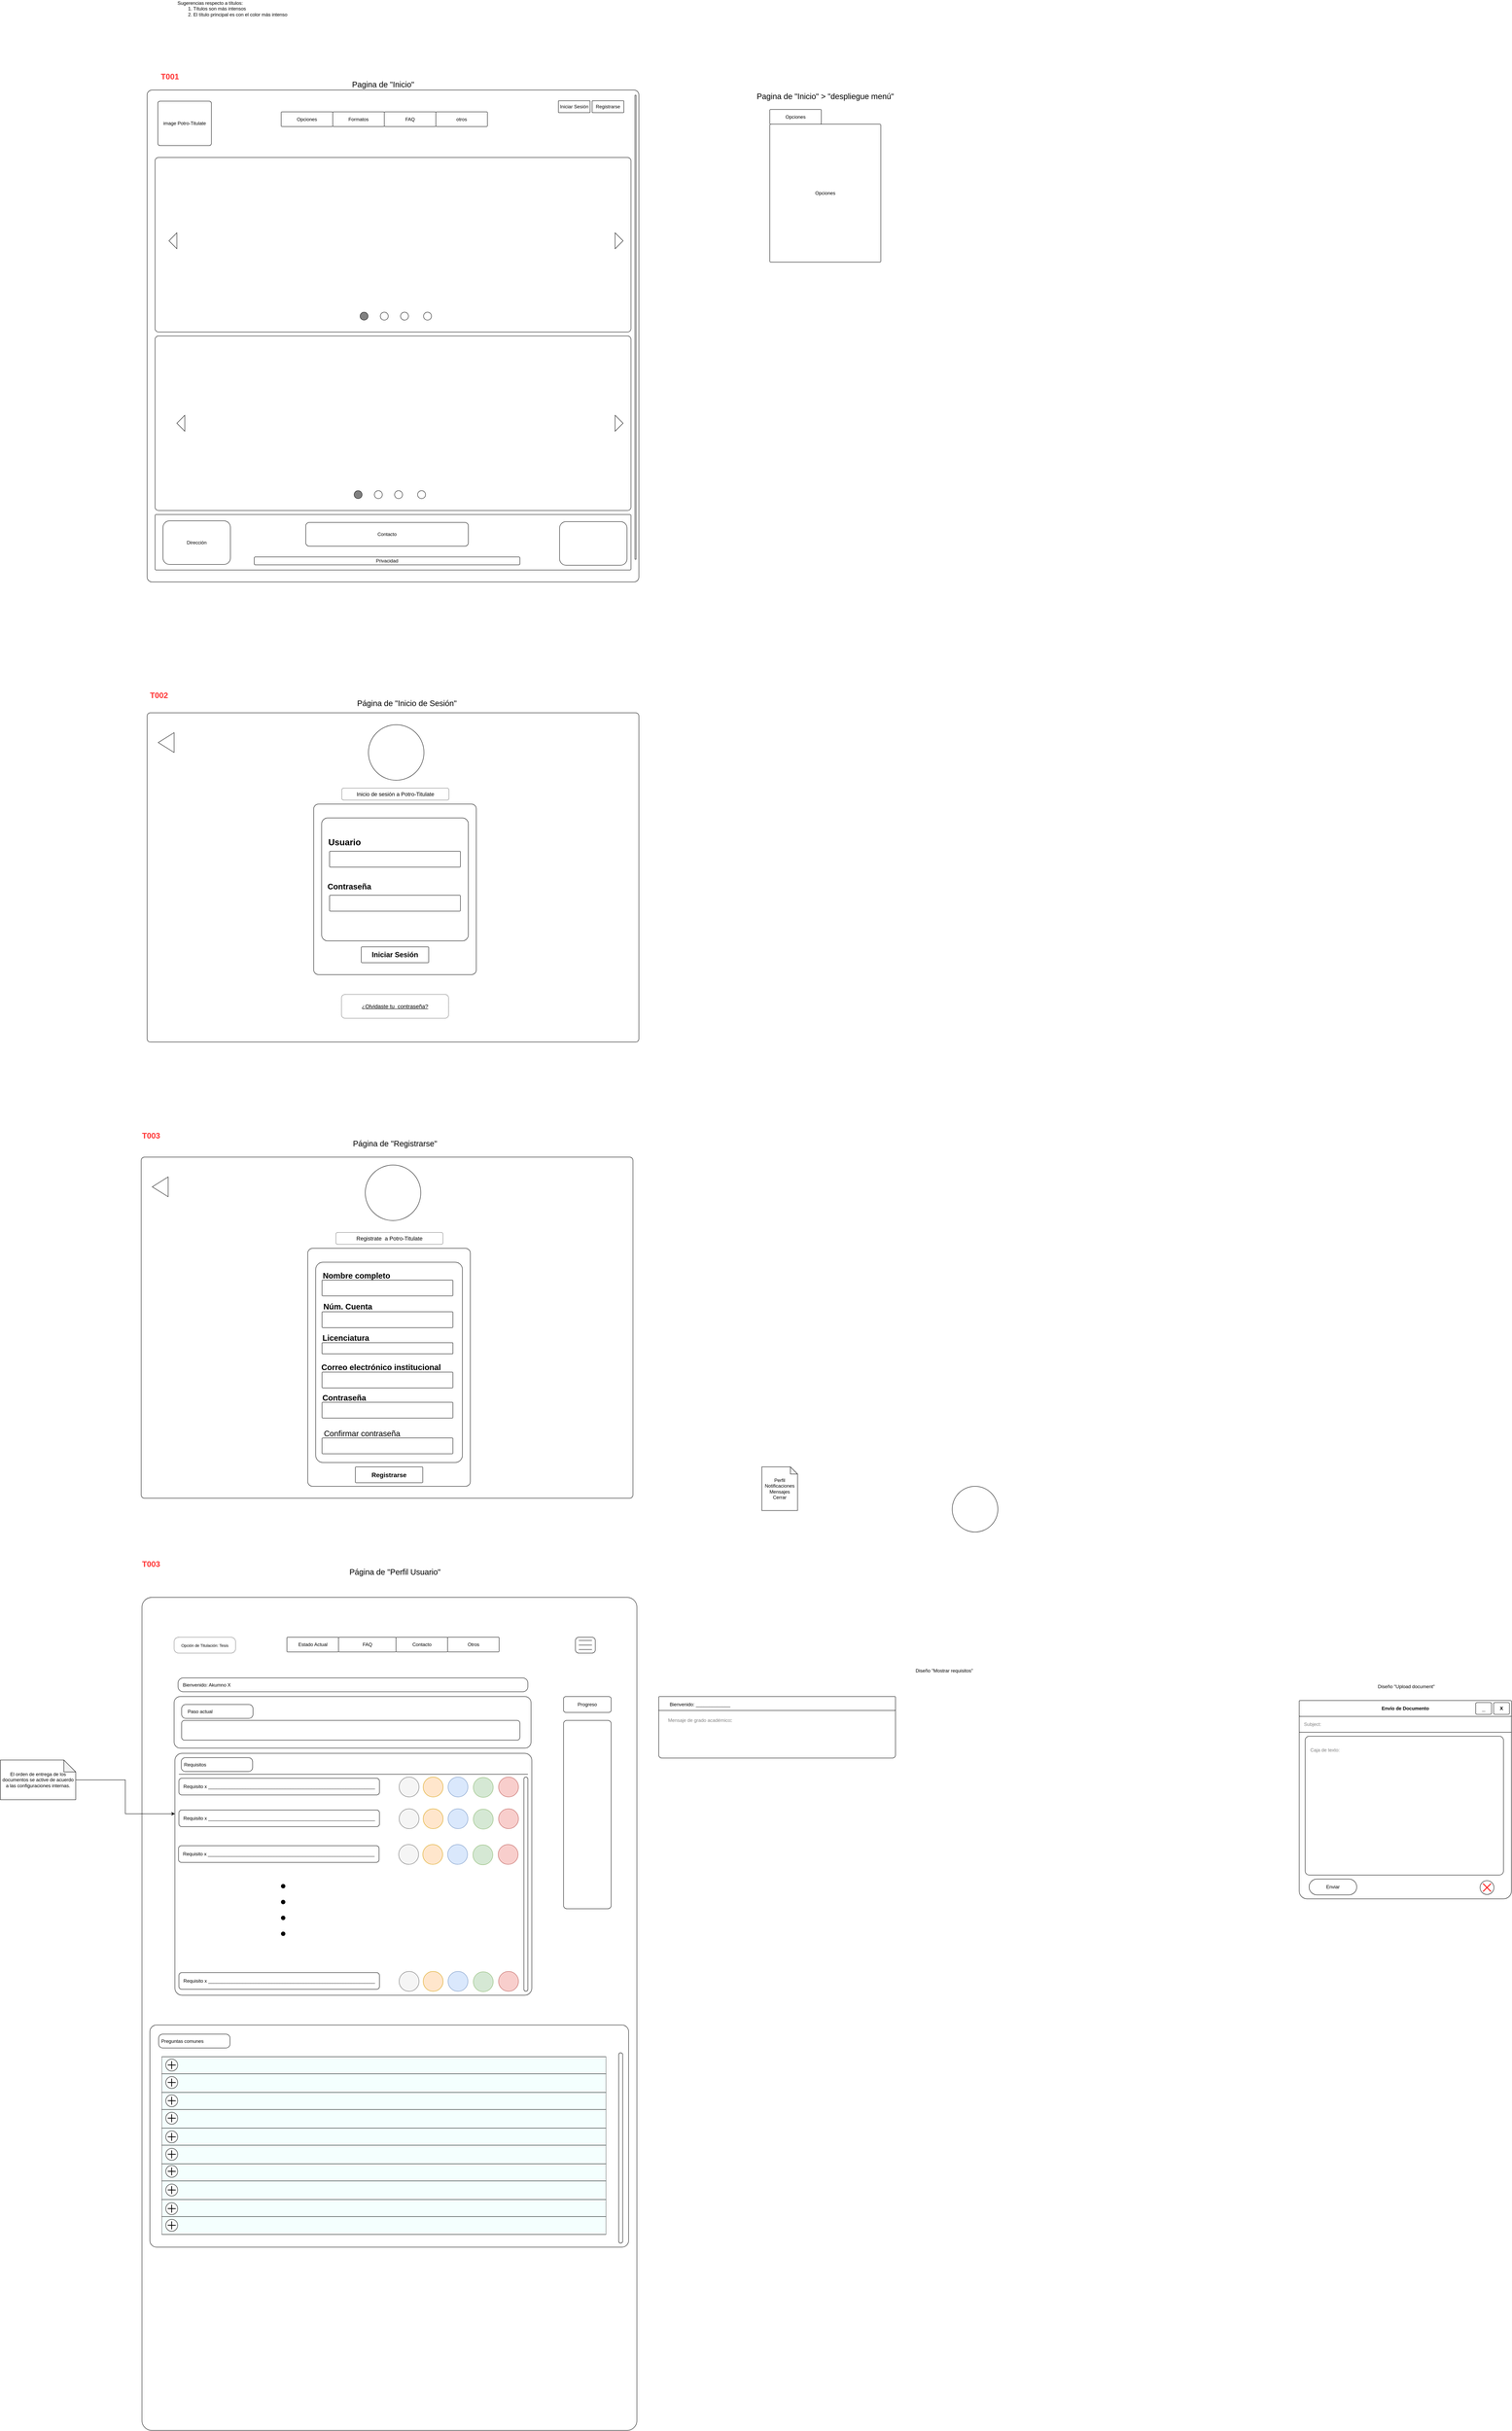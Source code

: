 <mxfile version="24.9.3">
  <diagram name="Página-1" id="R-SKQRLzCb2xS6ncJQb2">
    <mxGraphModel dx="2654" dy="2115" grid="1" gridSize="10" guides="1" tooltips="1" connect="1" arrows="1" fold="1" page="1" pageScale="1" pageWidth="850" pageHeight="1100" math="0" shadow="0">
      <root>
        <mxCell id="0" />
        <mxCell id="1" parent="0" />
        <mxCell id="He911wZqvg5NJAg6M06w-1" value="" style="rounded=1;whiteSpace=wrap;html=1;arcSize=1;" parent="1" vertex="1">
          <mxGeometry x="50" y="30" width="1240" height="1240" as="geometry" />
        </mxCell>
        <mxCell id="He911wZqvg5NJAg6M06w-2" value="image Potro-Titulate" style="rounded=1;whiteSpace=wrap;html=1;arcSize=5;" parent="1" vertex="1">
          <mxGeometry x="77" y="58" width="135" height="112" as="geometry" />
        </mxCell>
        <mxCell id="He911wZqvg5NJAg6M06w-4" value="Opciones" style="rounded=1;whiteSpace=wrap;html=1;arcSize=5;" parent="1" vertex="1">
          <mxGeometry x="388" y="85" width="130" height="37" as="geometry" />
        </mxCell>
        <mxCell id="He911wZqvg5NJAg6M06w-5" value="Formatos" style="rounded=1;whiteSpace=wrap;html=1;arcSize=5;" parent="1" vertex="1">
          <mxGeometry x="518" y="85" width="130" height="37" as="geometry" />
        </mxCell>
        <mxCell id="He911wZqvg5NJAg6M06w-6" value="FAQ" style="rounded=1;whiteSpace=wrap;html=1;arcSize=5;" parent="1" vertex="1">
          <mxGeometry x="648" y="85" width="130" height="37" as="geometry" />
        </mxCell>
        <mxCell id="He911wZqvg5NJAg6M06w-8" value="otros" style="rounded=1;whiteSpace=wrap;html=1;arcSize=5;" parent="1" vertex="1">
          <mxGeometry x="778" y="85" width="130" height="37" as="geometry" />
        </mxCell>
        <mxCell id="He911wZqvg5NJAg6M06w-11" style="edgeStyle=orthogonalEdgeStyle;rounded=0;orthogonalLoop=1;jettySize=auto;html=1;exitX=0.5;exitY=1;exitDx=0;exitDy=0;" parent="1" source="He911wZqvg5NJAg6M06w-8" target="He911wZqvg5NJAg6M06w-8" edge="1">
          <mxGeometry relative="1" as="geometry" />
        </mxCell>
        <mxCell id="He911wZqvg5NJAg6M06w-12" style="edgeStyle=orthogonalEdgeStyle;rounded=0;orthogonalLoop=1;jettySize=auto;html=1;exitX=0.5;exitY=1;exitDx=0;exitDy=0;" parent="1" source="He911wZqvg5NJAg6M06w-8" target="He911wZqvg5NJAg6M06w-8" edge="1">
          <mxGeometry relative="1" as="geometry" />
        </mxCell>
        <mxCell id="He911wZqvg5NJAg6M06w-13" value="Iniciar Sesión" style="rounded=1;whiteSpace=wrap;html=1;arcSize=5;" parent="1" vertex="1">
          <mxGeometry x="1087" y="57" width="80" height="30" as="geometry" />
        </mxCell>
        <mxCell id="He911wZqvg5NJAg6M06w-14" value="Registrarse" style="rounded=1;whiteSpace=wrap;html=1;arcSize=5;" parent="1" vertex="1">
          <mxGeometry x="1172" y="57" width="80" height="30" as="geometry" />
        </mxCell>
        <mxCell id="He911wZqvg5NJAg6M06w-21" value="" style="rounded=1;whiteSpace=wrap;html=1;arcSize=2;" parent="1" vertex="1">
          <mxGeometry x="70" y="200" width="1200" height="440" as="geometry" />
        </mxCell>
        <mxCell id="He911wZqvg5NJAg6M06w-22" value="" style="rounded=1;whiteSpace=wrap;html=1;" parent="1" vertex="1">
          <mxGeometry x="1280" y="43" width="3" height="1170" as="geometry" />
        </mxCell>
        <mxCell id="He911wZqvg5NJAg6M06w-23" value="" style="rounded=1;whiteSpace=wrap;html=1;arcSize=2;" parent="1" vertex="1">
          <mxGeometry x="70" y="650" width="1200" height="440" as="geometry" />
        </mxCell>
        <mxCell id="He911wZqvg5NJAg6M06w-24" value="" style="rounded=1;whiteSpace=wrap;html=1;arcSize=2;" parent="1" vertex="1">
          <mxGeometry x="70" y="1100" width="1200" height="140" as="geometry" />
        </mxCell>
        <mxCell id="He911wZqvg5NJAg6M06w-26" value="" style="triangle;whiteSpace=wrap;html=1;" parent="1" vertex="1">
          <mxGeometry x="1230" y="850" width="20" height="40" as="geometry" />
        </mxCell>
        <mxCell id="He911wZqvg5NJAg6M06w-32" value="" style="triangle;whiteSpace=wrap;html=1;" parent="1" vertex="1">
          <mxGeometry x="1230" y="390" width="20" height="40" as="geometry" />
        </mxCell>
        <mxCell id="He911wZqvg5NJAg6M06w-34" value="" style="triangle;whiteSpace=wrap;html=1;direction=west;" parent="1" vertex="1">
          <mxGeometry x="125" y="850" width="20" height="40" as="geometry" />
        </mxCell>
        <mxCell id="He911wZqvg5NJAg6M06w-35" value="" style="triangle;whiteSpace=wrap;html=1;direction=west;" parent="1" vertex="1">
          <mxGeometry x="105" y="390" width="20" height="40" as="geometry" />
        </mxCell>
        <mxCell id="He911wZqvg5NJAg6M06w-37" value="Dirección" style="rounded=1;whiteSpace=wrap;html=1;" parent="1" vertex="1">
          <mxGeometry x="90" y="1116" width="170" height="110" as="geometry" />
        </mxCell>
        <mxCell id="He911wZqvg5NJAg6M06w-38" value="Contacto" style="rounded=1;whiteSpace=wrap;html=1;" parent="1" vertex="1">
          <mxGeometry x="450" y="1120" width="410" height="60" as="geometry" />
        </mxCell>
        <mxCell id="He911wZqvg5NJAg6M06w-39" value="" style="rounded=1;whiteSpace=wrap;html=1;" parent="1" vertex="1">
          <mxGeometry x="1090" y="1118" width="170" height="110" as="geometry" />
        </mxCell>
        <mxCell id="He911wZqvg5NJAg6M06w-41" value="Privacidad" style="rounded=1;whiteSpace=wrap;html=1;" parent="1" vertex="1">
          <mxGeometry x="320" y="1207" width="670" height="20" as="geometry" />
        </mxCell>
        <mxCell id="He911wZqvg5NJAg6M06w-42" value="Pagina de &quot;Inicio&quot; &amp;gt; &quot;despliegue menú&quot;" style="text;html=1;align=center;verticalAlign=middle;whiteSpace=wrap;rounded=0;fontSize=20;" parent="1" vertex="1">
          <mxGeometry x="1570" y="30" width="380" height="30" as="geometry" />
        </mxCell>
        <mxCell id="He911wZqvg5NJAg6M06w-43" value="&lt;div align=&quot;left&quot;&gt;Sugerencias respecto a títulos:&lt;/div&gt;&lt;div align=&quot;left&quot;&gt;&lt;span style=&quot;white-space: pre;&quot;&gt;&#x9;&lt;/span&gt;1. Títulos son más intensos&lt;/div&gt;&lt;div align=&quot;left&quot;&gt;&lt;span style=&quot;white-space: pre;&quot;&gt;&#x9;&lt;/span&gt;2. El título principal es con el color más intenso&lt;br&gt;&lt;/div&gt;" style="text;html=1;align=center;verticalAlign=middle;whiteSpace=wrap;rounded=0;" parent="1" vertex="1">
          <mxGeometry x="70" y="-190" width="390" height="30" as="geometry" />
        </mxCell>
        <mxCell id="He911wZqvg5NJAg6M06w-44" value="T001" style="text;html=1;align=center;verticalAlign=middle;whiteSpace=wrap;rounded=0;fontStyle=1;fontColor=#FF3333;fontSize=20;" parent="1" vertex="1">
          <mxGeometry x="65" y="-20" width="85" height="30" as="geometry" />
        </mxCell>
        <mxCell id="He911wZqvg5NJAg6M06w-46" value="Página de &quot;Inicio de Sesión&quot;" style="text;html=1;align=center;verticalAlign=middle;whiteSpace=wrap;rounded=0;fontSize=20;" parent="1" vertex="1">
          <mxGeometry x="570" y="1560" width="270" height="30" as="geometry" />
        </mxCell>
        <mxCell id="He911wZqvg5NJAg6M06w-47" value="T002" style="text;html=1;align=center;verticalAlign=middle;whiteSpace=wrap;rounded=0;fontStyle=1;fontColor=#FF3333;fontSize=20;" parent="1" vertex="1">
          <mxGeometry x="50" y="1540" width="60" height="30" as="geometry" />
        </mxCell>
        <mxCell id="He911wZqvg5NJAg6M06w-48" value="" style="rounded=1;whiteSpace=wrap;html=1;arcSize=1;" parent="1" vertex="1">
          <mxGeometry x="50" y="1600" width="1240" height="830" as="geometry" />
        </mxCell>
        <mxCell id="He911wZqvg5NJAg6M06w-49" value="" style="ellipse;whiteSpace=wrap;html=1;aspect=fixed;" parent="1" vertex="1">
          <mxGeometry x="608" y="1630" width="140" height="140" as="geometry" />
        </mxCell>
        <mxCell id="He911wZqvg5NJAg6M06w-50" value="" style="rounded=1;whiteSpace=wrap;html=1;arcSize=3;" parent="1" vertex="1">
          <mxGeometry x="470" y="1830" width="410" height="430" as="geometry" />
        </mxCell>
        <mxCell id="He911wZqvg5NJAg6M06w-51" value="" style="rounded=1;whiteSpace=wrap;html=1;arcSize=5;" parent="1" vertex="1">
          <mxGeometry x="490" y="1865" width="370" height="310" as="geometry" />
        </mxCell>
        <mxCell id="He911wZqvg5NJAg6M06w-52" value="&lt;b&gt;&lt;font style=&quot;font-size: 18px;&quot;&gt;Iniciar Sesión&lt;/font&gt;&lt;/b&gt;" style="rounded=1;whiteSpace=wrap;html=1;arcSize=5;" parent="1" vertex="1">
          <mxGeometry x="590" y="2190" width="170" height="40" as="geometry" />
        </mxCell>
        <mxCell id="He911wZqvg5NJAg6M06w-53" value="&lt;font style=&quot;font-size: 22px;&quot;&gt;&lt;b&gt;Usuario&lt;/b&gt;&lt;/font&gt;" style="text;html=1;align=center;verticalAlign=middle;whiteSpace=wrap;rounded=0;fontSize=20;" parent="1" vertex="1">
          <mxGeometry x="518" y="1912" width="60" height="30" as="geometry" />
        </mxCell>
        <mxCell id="He911wZqvg5NJAg6M06w-56" value="" style="rounded=1;whiteSpace=wrap;html=1;arcSize=5;" parent="1" vertex="1">
          <mxGeometry x="510" y="1949" width="330" height="40" as="geometry" />
        </mxCell>
        <mxCell id="He911wZqvg5NJAg6M06w-58" value="" style="rounded=1;whiteSpace=wrap;html=1;arcSize=5;" parent="1" vertex="1">
          <mxGeometry x="510" y="2060" width="330" height="40" as="geometry" />
        </mxCell>
        <mxCell id="He911wZqvg5NJAg6M06w-59" value="&lt;b&gt;Contraseña&lt;/b&gt;" style="text;html=1;align=center;verticalAlign=middle;whiteSpace=wrap;rounded=0;fontSize=20;" parent="1" vertex="1">
          <mxGeometry x="530" y="2022" width="60" height="30" as="geometry" />
        </mxCell>
        <mxCell id="He911wZqvg5NJAg6M06w-61" value="&lt;font style=&quot;font-size: 14px;&quot;&gt;&lt;span&gt;Inicio de sesión a Potro-Titulate&lt;br&gt;&lt;/span&gt;&lt;/font&gt;" style="rounded=1;whiteSpace=wrap;html=1;dashed=1;dashPattern=1 1;fontStyle=0" parent="1" vertex="1">
          <mxGeometry x="541" y="1790" width="270" height="30" as="geometry" />
        </mxCell>
        <mxCell id="He911wZqvg5NJAg6M06w-62" value="" style="triangle;whiteSpace=wrap;html=1;direction=west;" parent="1" vertex="1">
          <mxGeometry x="78" y="1650" width="40" height="50" as="geometry" />
        </mxCell>
        <mxCell id="He911wZqvg5NJAg6M06w-65" value="Página de &quot;Registrarse&quot;" style="text;html=1;align=center;verticalAlign=middle;whiteSpace=wrap;rounded=0;fontSize=20;" parent="1" vertex="1">
          <mxGeometry x="550" y="2670" width="250" height="30" as="geometry" />
        </mxCell>
        <mxCell id="He911wZqvg5NJAg6M06w-66" value="T003" style="text;html=1;align=center;verticalAlign=middle;whiteSpace=wrap;rounded=0;fontStyle=1;fontColor=#FF3333;fontSize=20;" parent="1" vertex="1">
          <mxGeometry x="30" y="2650" width="60" height="30" as="geometry" />
        </mxCell>
        <mxCell id="He911wZqvg5NJAg6M06w-79" value="&lt;font style=&quot;font-size: 14px;&quot;&gt;&lt;u&gt;¿Olvidaste tu&amp;nbsp; contraseña?&lt;/u&gt;&lt;/font&gt;" style="rounded=1;whiteSpace=wrap;html=1;dashed=1;dashPattern=1 1;" parent="1" vertex="1">
          <mxGeometry x="540" y="2310" width="270" height="60" as="geometry" />
        </mxCell>
        <mxCell id="He911wZqvg5NJAg6M06w-80" value="" style="rounded=1;whiteSpace=wrap;html=1;arcSize=1;" parent="1" vertex="1">
          <mxGeometry x="35" y="2720" width="1240" height="860" as="geometry" />
        </mxCell>
        <mxCell id="He911wZqvg5NJAg6M06w-82" value="" style="rounded=1;whiteSpace=wrap;html=1;arcSize=3;" parent="1" vertex="1">
          <mxGeometry x="455" y="2950" width="410" height="600" as="geometry" />
        </mxCell>
        <mxCell id="He911wZqvg5NJAg6M06w-83" value="" style="rounded=1;whiteSpace=wrap;html=1;arcSize=5;" parent="1" vertex="1">
          <mxGeometry x="475" y="2985" width="370" height="505" as="geometry" />
        </mxCell>
        <mxCell id="He911wZqvg5NJAg6M06w-84" value="Registrarse" style="rounded=1;whiteSpace=wrap;html=1;arcSize=5;fontStyle=1;fontSize=16;" parent="1" vertex="1">
          <mxGeometry x="575" y="3501" width="170" height="40" as="geometry" />
        </mxCell>
        <mxCell id="He911wZqvg5NJAg6M06w-85" value="&lt;b&gt;Nombre completo&lt;br&gt;&lt;/b&gt;" style="text;html=1;align=center;verticalAlign=middle;whiteSpace=wrap;rounded=0;fontSize=20;" parent="1" vertex="1">
          <mxGeometry x="482" y="3003" width="192" height="30" as="geometry" />
        </mxCell>
        <mxCell id="He911wZqvg5NJAg6M06w-86" value="" style="rounded=1;whiteSpace=wrap;html=1;arcSize=5;" parent="1" vertex="1">
          <mxGeometry x="491" y="3030" width="330" height="40" as="geometry" />
        </mxCell>
        <mxCell id="He911wZqvg5NJAg6M06w-89" value="&lt;font style=&quot;font-size: 14px;&quot;&gt;&lt;span&gt;Registrate&amp;nbsp; a Potro-Titulate&lt;br&gt;&lt;/span&gt;&lt;/font&gt;" style="rounded=1;whiteSpace=wrap;html=1;dashed=1;dashPattern=1 1;fontStyle=0" parent="1" vertex="1">
          <mxGeometry x="526" y="2910" width="270" height="30" as="geometry" />
        </mxCell>
        <mxCell id="He911wZqvg5NJAg6M06w-90" value="" style="triangle;whiteSpace=wrap;html=1;direction=west;" parent="1" vertex="1">
          <mxGeometry x="63" y="2770" width="40" height="50" as="geometry" />
        </mxCell>
        <mxCell id="He911wZqvg5NJAg6M06w-92" value="" style="ellipse;whiteSpace=wrap;html=1;aspect=fixed;" parent="1" vertex="1">
          <mxGeometry x="600" y="2740" width="140" height="140" as="geometry" />
        </mxCell>
        <mxCell id="He911wZqvg5NJAg6M06w-93" value="Núm. Cuenta" style="text;html=1;align=center;verticalAlign=middle;whiteSpace=wrap;rounded=0;fontSize=20;fontStyle=1" parent="1" vertex="1">
          <mxGeometry x="487" y="3081" width="138" height="30" as="geometry" />
        </mxCell>
        <mxCell id="He911wZqvg5NJAg6M06w-94" value="" style="rounded=1;whiteSpace=wrap;html=1;arcSize=5;" parent="1" vertex="1">
          <mxGeometry x="491" y="3110" width="330" height="40" as="geometry" />
        </mxCell>
        <mxCell id="He911wZqvg5NJAg6M06w-95" value="&lt;span&gt;Licenciatura&lt;/span&gt;" style="text;html=1;align=center;verticalAlign=middle;whiteSpace=wrap;rounded=0;fontSize=20;fontStyle=1" parent="1" vertex="1">
          <mxGeometry x="521" y="3160" width="60" height="30" as="geometry" />
        </mxCell>
        <mxCell id="He911wZqvg5NJAg6M06w-96" value="" style="rounded=1;whiteSpace=wrap;html=1;arcSize=5;" parent="1" vertex="1">
          <mxGeometry x="491" y="3188" width="330" height="28" as="geometry" />
        </mxCell>
        <mxCell id="He911wZqvg5NJAg6M06w-97" value="Correo electrónico institucional" style="text;html=1;align=center;verticalAlign=middle;whiteSpace=wrap;rounded=0;fontSize=20;fontStyle=1" parent="1" vertex="1">
          <mxGeometry x="480" y="3234" width="320" height="30" as="geometry" />
        </mxCell>
        <mxCell id="He911wZqvg5NJAg6M06w-98" value="" style="rounded=1;whiteSpace=wrap;html=1;arcSize=5;" parent="1" vertex="1">
          <mxGeometry x="491" y="3262" width="330" height="40" as="geometry" />
        </mxCell>
        <mxCell id="He911wZqvg5NJAg6M06w-99" value="Contraseña" style="text;html=1;align=center;verticalAlign=middle;whiteSpace=wrap;rounded=0;fontSize=20;fontStyle=1" parent="1" vertex="1">
          <mxGeometry x="509" y="3311" width="76" height="30" as="geometry" />
        </mxCell>
        <mxCell id="He911wZqvg5NJAg6M06w-100" value="" style="rounded=1;whiteSpace=wrap;html=1;arcSize=5;" parent="1" vertex="1">
          <mxGeometry x="491" y="3338" width="330" height="40" as="geometry" />
        </mxCell>
        <mxCell id="He911wZqvg5NJAg6M06w-101" value="Confirmar contraseña" style="text;html=1;align=center;verticalAlign=middle;whiteSpace=wrap;rounded=0;fontSize=20;" parent="1" vertex="1">
          <mxGeometry x="484" y="3401" width="216" height="30" as="geometry" />
        </mxCell>
        <mxCell id="He911wZqvg5NJAg6M06w-102" value="" style="rounded=1;whiteSpace=wrap;html=1;arcSize=5;" parent="1" vertex="1">
          <mxGeometry x="491" y="3428" width="330" height="40" as="geometry" />
        </mxCell>
        <mxCell id="TnUoFVtTnflH-mQjwPww-15" value="Opciones" style="rounded=1;whiteSpace=wrap;html=1;arcSize=5;" parent="1" vertex="1">
          <mxGeometry x="1620" y="79" width="130" height="37" as="geometry" />
        </mxCell>
        <mxCell id="TnUoFVtTnflH-mQjwPww-19" style="edgeStyle=orthogonalEdgeStyle;rounded=0;orthogonalLoop=1;jettySize=auto;html=1;exitX=0.5;exitY=1;exitDx=0;exitDy=0;" parent="1" edge="1">
          <mxGeometry relative="1" as="geometry">
            <mxPoint x="2075" y="116" as="sourcePoint" />
            <mxPoint x="2075" y="116" as="targetPoint" />
          </mxGeometry>
        </mxCell>
        <mxCell id="TnUoFVtTnflH-mQjwPww-20" style="edgeStyle=orthogonalEdgeStyle;rounded=0;orthogonalLoop=1;jettySize=auto;html=1;exitX=0.5;exitY=1;exitDx=0;exitDy=0;" parent="1" edge="1">
          <mxGeometry relative="1" as="geometry">
            <mxPoint x="2075" y="116" as="sourcePoint" />
            <mxPoint x="2075" y="116" as="targetPoint" />
          </mxGeometry>
        </mxCell>
        <mxCell id="TnUoFVtTnflH-mQjwPww-22" value="Opciones" style="rounded=1;whiteSpace=wrap;html=1;arcSize=1;" parent="1" vertex="1">
          <mxGeometry x="1620" y="116" width="280" height="348" as="geometry" />
        </mxCell>
        <mxCell id="TnUoFVtTnflH-mQjwPww-28" value="" style="group" parent="1" vertex="1" connectable="0">
          <mxGeometry x="587" y="590" width="180" height="20" as="geometry" />
        </mxCell>
        <mxCell id="TnUoFVtTnflH-mQjwPww-24" value="" style="ellipse;whiteSpace=wrap;html=1;aspect=fixed;fillColor=#808080;" parent="TnUoFVtTnflH-mQjwPww-28" vertex="1">
          <mxGeometry width="20" height="20" as="geometry" />
        </mxCell>
        <mxCell id="TnUoFVtTnflH-mQjwPww-25" value="" style="ellipse;whiteSpace=wrap;html=1;aspect=fixed;" parent="TnUoFVtTnflH-mQjwPww-28" vertex="1">
          <mxGeometry x="51" width="20" height="20" as="geometry" />
        </mxCell>
        <mxCell id="TnUoFVtTnflH-mQjwPww-26" value="" style="ellipse;whiteSpace=wrap;html=1;aspect=fixed;" parent="TnUoFVtTnflH-mQjwPww-28" vertex="1">
          <mxGeometry x="102" width="20" height="20" as="geometry" />
        </mxCell>
        <mxCell id="TnUoFVtTnflH-mQjwPww-27" value="" style="ellipse;whiteSpace=wrap;html=1;aspect=fixed;" parent="TnUoFVtTnflH-mQjwPww-28" vertex="1">
          <mxGeometry x="160" width="20" height="20" as="geometry" />
        </mxCell>
        <mxCell id="TnUoFVtTnflH-mQjwPww-29" value="" style="group" parent="1" vertex="1" connectable="0">
          <mxGeometry x="572" y="1040" width="180" height="20" as="geometry" />
        </mxCell>
        <mxCell id="TnUoFVtTnflH-mQjwPww-30" value="" style="ellipse;whiteSpace=wrap;html=1;aspect=fixed;fillColor=#808080;" parent="TnUoFVtTnflH-mQjwPww-29" vertex="1">
          <mxGeometry width="20" height="20" as="geometry" />
        </mxCell>
        <mxCell id="TnUoFVtTnflH-mQjwPww-31" value="" style="ellipse;whiteSpace=wrap;html=1;aspect=fixed;" parent="TnUoFVtTnflH-mQjwPww-29" vertex="1">
          <mxGeometry x="51" width="20" height="20" as="geometry" />
        </mxCell>
        <mxCell id="TnUoFVtTnflH-mQjwPww-32" value="" style="ellipse;whiteSpace=wrap;html=1;aspect=fixed;" parent="TnUoFVtTnflH-mQjwPww-29" vertex="1">
          <mxGeometry x="102" width="20" height="20" as="geometry" />
        </mxCell>
        <mxCell id="TnUoFVtTnflH-mQjwPww-33" value="" style="ellipse;whiteSpace=wrap;html=1;aspect=fixed;" parent="TnUoFVtTnflH-mQjwPww-29" vertex="1">
          <mxGeometry x="160" width="20" height="20" as="geometry" />
        </mxCell>
        <mxCell id="TnUoFVtTnflH-mQjwPww-34" value="Pagina de &quot;Inicio&quot;" style="text;html=1;align=center;verticalAlign=middle;whiteSpace=wrap;rounded=0;fontSize=20;" parent="1" vertex="1">
          <mxGeometry x="560" width="170" height="30" as="geometry" />
        </mxCell>
        <mxCell id="TnUoFVtTnflH-mQjwPww-35" value="Página de &quot;Perfil Usuario&quot;" style="text;html=1;align=center;verticalAlign=middle;whiteSpace=wrap;rounded=0;fontSize=20;" parent="1" vertex="1">
          <mxGeometry x="550" y="3750" width="250" height="30" as="geometry" />
        </mxCell>
        <mxCell id="TnUoFVtTnflH-mQjwPww-36" value="&lt;div&gt;T003&lt;/div&gt;" style="text;html=1;align=center;verticalAlign=middle;whiteSpace=wrap;rounded=0;fontStyle=1;fontColor=#FF3333;fontSize=20;" parent="1" vertex="1">
          <mxGeometry x="30" y="3730" width="60" height="30" as="geometry" />
        </mxCell>
        <mxCell id="TnUoFVtTnflH-mQjwPww-37" value="" style="rounded=1;whiteSpace=wrap;html=1;arcSize=2;" parent="1" vertex="1">
          <mxGeometry x="37" y="3830" width="1248" height="2100" as="geometry" />
        </mxCell>
        <mxCell id="Pdfdn-AhYLx9VzwJPV4Y-54" style="edgeStyle=orthogonalEdgeStyle;rounded=0;orthogonalLoop=1;jettySize=auto;html=1;entryX=0;entryY=0.25;entryDx=0;entryDy=0;" edge="1" parent="1" source="TnUoFVtTnflH-mQjwPww-82" target="TnUoFVtTnflH-mQjwPww-51">
          <mxGeometry relative="1" as="geometry" />
        </mxCell>
        <mxCell id="TnUoFVtTnflH-mQjwPww-82" value="El orden de entrega de los documentos se active de acuerdo a las configuraciones internas." style="shape=note;whiteSpace=wrap;html=1;backgroundOutline=1;darkOpacity=0.05;" parent="1" vertex="1">
          <mxGeometry x="-320" y="4240" width="190" height="100" as="geometry" />
        </mxCell>
        <mxCell id="TnUoFVtTnflH-mQjwPww-100" value="" style="group" parent="1" vertex="1" connectable="0">
          <mxGeometry x="2955" y="4090" width="535" height="500" as="geometry" />
        </mxCell>
        <mxCell id="TnUoFVtTnflH-mQjwPww-89" value="" style="rounded=1;whiteSpace=wrap;html=1;arcSize=4;" parent="TnUoFVtTnflH-mQjwPww-100" vertex="1">
          <mxGeometry width="535" height="500" as="geometry" />
        </mxCell>
        <mxCell id="TnUoFVtTnflH-mQjwPww-90" value="&lt;b&gt;Envío de Documento&lt;/b&gt;" style="rounded=1;whiteSpace=wrap;html=1;arcSize=4;" parent="TnUoFVtTnflH-mQjwPww-100" vertex="1">
          <mxGeometry width="535" height="40" as="geometry" />
        </mxCell>
        <mxCell id="TnUoFVtTnflH-mQjwPww-91" value="&amp;nbsp;&amp;nbsp; &lt;font color=&quot;#808080&quot;&gt;Subject:&lt;/font&gt; " style="rounded=1;whiteSpace=wrap;html=1;arcSize=0;align=left;" parent="TnUoFVtTnflH-mQjwPww-100" vertex="1">
          <mxGeometry y="40" width="535" height="40" as="geometry" />
        </mxCell>
        <mxCell id="TnUoFVtTnflH-mQjwPww-94" value="" style="rounded=1;whiteSpace=wrap;html=1;arcSize=3;align=left;" parent="TnUoFVtTnflH-mQjwPww-100" vertex="1">
          <mxGeometry x="15" y="90" width="500" height="350" as="geometry" />
        </mxCell>
        <mxCell id="TnUoFVtTnflH-mQjwPww-95" value="Enviar" style="rounded=1;whiteSpace=wrap;html=1;arcSize=50;" parent="TnUoFVtTnflH-mQjwPww-100" vertex="1">
          <mxGeometry x="25" y="450" width="120" height="40" as="geometry" />
        </mxCell>
        <mxCell id="TnUoFVtTnflH-mQjwPww-98" value="" style="group" parent="TnUoFVtTnflH-mQjwPww-100" vertex="1" connectable="0">
          <mxGeometry x="456" y="454" width="35" height="35" as="geometry" />
        </mxCell>
        <mxCell id="TnUoFVtTnflH-mQjwPww-96" value="" style="ellipse;whiteSpace=wrap;html=1;aspect=fixed;" parent="TnUoFVtTnflH-mQjwPww-98" vertex="1">
          <mxGeometry width="35" height="35" as="geometry" />
        </mxCell>
        <mxCell id="TnUoFVtTnflH-mQjwPww-97" value="" style="shape=mxgraph.sysml.x;strokeWidth=2;strokeColor=#ff0000;" parent="TnUoFVtTnflH-mQjwPww-98" vertex="1">
          <mxGeometry x="7.5" y="7.5" width="20" height="20" as="geometry" />
        </mxCell>
        <mxCell id="TnUoFVtTnflH-mQjwPww-99" value="&lt;font color=&quot;#808080&quot;&gt;Caja de texto:&lt;/font&gt;" style="text;html=1;align=center;verticalAlign=middle;whiteSpace=wrap;rounded=0;" parent="TnUoFVtTnflH-mQjwPww-100" vertex="1">
          <mxGeometry x="15" y="110" width="100" height="30" as="geometry" />
        </mxCell>
        <mxCell id="TnUoFVtTnflH-mQjwPww-105" value="&lt;b&gt;X&lt;/b&gt;" style="rounded=1;whiteSpace=wrap;html=1;arcSize=11;" parent="TnUoFVtTnflH-mQjwPww-100" vertex="1">
          <mxGeometry x="490" y="5" width="40" height="30" as="geometry" />
        </mxCell>
        <mxCell id="TnUoFVtTnflH-mQjwPww-101" value="Diseño &quot;Upload document&quot;" style="text;html=1;align=center;verticalAlign=middle;whiteSpace=wrap;rounded=0;" parent="1" vertex="1">
          <mxGeometry x="3150" y="4040" width="150" height="30" as="geometry" />
        </mxCell>
        <mxCell id="TnUoFVtTnflH-mQjwPww-102" value="Diseño &quot;Mostrar requisitos&quot;" style="text;html=1;align=center;verticalAlign=middle;whiteSpace=wrap;rounded=0;" parent="1" vertex="1">
          <mxGeometry x="1970" y="4000" width="180" height="30" as="geometry" />
        </mxCell>
        <mxCell id="TnUoFVtTnflH-mQjwPww-104" value="&lt;font style=&quot;font-size: 15px;&quot;&gt;&lt;b&gt;_ &lt;/b&gt;&lt;/font&gt;" style="rounded=1;whiteSpace=wrap;html=1;arcSize=11;" parent="1" vertex="1">
          <mxGeometry x="3400" y="4095" width="40" height="30" as="geometry" />
        </mxCell>
        <mxCell id="wUaW3Ox6bZtkDcYGuEwi-1" value="" style="ellipse;whiteSpace=wrap;html=1;aspect=fixed;" parent="1" vertex="1">
          <mxGeometry x="2080" y="3550" width="115.17" height="115.17" as="geometry" />
        </mxCell>
        <mxCell id="wUaW3Ox6bZtkDcYGuEwi-5" value="Estado Actual" style="rounded=1;whiteSpace=wrap;html=1;arcSize=5;" parent="1" vertex="1">
          <mxGeometry x="402.5" y="3930.5" width="130" height="37" as="geometry" />
        </mxCell>
        <mxCell id="wUaW3Ox6bZtkDcYGuEwi-6" value="FAQ" style="rounded=1;whiteSpace=wrap;html=1;arcSize=5;" parent="1" vertex="1">
          <mxGeometry x="532.5" y="3930.5" width="145" height="37" as="geometry" />
        </mxCell>
        <mxCell id="wUaW3Ox6bZtkDcYGuEwi-7" value="Contacto" style="rounded=1;whiteSpace=wrap;html=1;arcSize=5;" parent="1" vertex="1">
          <mxGeometry x="677.5" y="3930.5" width="130" height="37" as="geometry" />
        </mxCell>
        <mxCell id="wUaW3Ox6bZtkDcYGuEwi-8" value="Otros" style="rounded=1;whiteSpace=wrap;html=1;arcSize=5;" parent="1" vertex="1">
          <mxGeometry x="807.5" y="3930.33" width="130" height="37" as="geometry" />
        </mxCell>
        <mxCell id="wUaW3Ox6bZtkDcYGuEwi-9" style="edgeStyle=orthogonalEdgeStyle;rounded=0;orthogonalLoop=1;jettySize=auto;html=1;exitX=0.5;exitY=1;exitDx=0;exitDy=0;" parent="1" source="wUaW3Ox6bZtkDcYGuEwi-8" target="wUaW3Ox6bZtkDcYGuEwi-8" edge="1">
          <mxGeometry relative="1" as="geometry" />
        </mxCell>
        <mxCell id="wUaW3Ox6bZtkDcYGuEwi-10" style="edgeStyle=orthogonalEdgeStyle;rounded=0;orthogonalLoop=1;jettySize=auto;html=1;exitX=0.5;exitY=1;exitDx=0;exitDy=0;" parent="1" source="wUaW3Ox6bZtkDcYGuEwi-8" target="wUaW3Ox6bZtkDcYGuEwi-8" edge="1">
          <mxGeometry relative="1" as="geometry" />
        </mxCell>
        <mxCell id="wUaW3Ox6bZtkDcYGuEwi-14" value="&lt;font size=&quot;1&quot;&gt;Opción de Titulación: Tesis&lt;br&gt;&lt;/font&gt;" style="rounded=1;whiteSpace=wrap;html=1;align=center;dashed=1;dashPattern=1 1;arcSize=29;" parent="1" vertex="1">
          <mxGeometry x="118" y="3930.5" width="155" height="40" as="geometry" />
        </mxCell>
        <mxCell id="wUaW3Ox6bZtkDcYGuEwi-19" value="" style="group" parent="1" vertex="1" connectable="0">
          <mxGeometry x="1340" y="4080" width="597" height="155" as="geometry" />
        </mxCell>
        <mxCell id="wUaW3Ox6bZtkDcYGuEwi-15" value="" style="rounded=1;whiteSpace=wrap;html=1;arcSize=5;" parent="wUaW3Ox6bZtkDcYGuEwi-19" vertex="1">
          <mxGeometry width="597" height="155" as="geometry" />
        </mxCell>
        <mxCell id="wUaW3Ox6bZtkDcYGuEwi-16" value="" style="rounded=1;whiteSpace=wrap;html=1;arcSize=5;align=left;" parent="wUaW3Ox6bZtkDcYGuEwi-19" vertex="1">
          <mxGeometry width="597" height="35" as="geometry" />
        </mxCell>
        <mxCell id="wUaW3Ox6bZtkDcYGuEwi-17" value="&lt;font color=&quot;#808080&quot;&gt;Mensaje de grado académico&lt;/font&gt;:" style="text;html=1;align=center;verticalAlign=middle;whiteSpace=wrap;rounded=0;" parent="wUaW3Ox6bZtkDcYGuEwi-19" vertex="1">
          <mxGeometry x="8.5" y="45" width="190" height="30" as="geometry" />
        </mxCell>
        <mxCell id="wUaW3Ox6bZtkDcYGuEwi-18" value="Bienvenido: _____________" style="text;html=1;align=center;verticalAlign=middle;whiteSpace=wrap;rounded=0;" parent="wUaW3Ox6bZtkDcYGuEwi-19" vertex="1">
          <mxGeometry x="8.5" y="5" width="190" height="30" as="geometry" />
        </mxCell>
        <mxCell id="wUaW3Ox6bZtkDcYGuEwi-20" value="" style="group" parent="1" vertex="1" connectable="0">
          <mxGeometry x="1100" y="4080" width="170" height="635" as="geometry" />
        </mxCell>
        <mxCell id="wUaW3Ox6bZtkDcYGuEwi-12" value="Progreso" style="rounded=1;whiteSpace=wrap;html=1;arcSize=15;" parent="wUaW3Ox6bZtkDcYGuEwi-20" vertex="1">
          <mxGeometry width="120" height="40" as="geometry" />
        </mxCell>
        <mxCell id="wUaW3Ox6bZtkDcYGuEwi-13" value="" style="rounded=1;whiteSpace=wrap;html=1;arcSize=7;" parent="wUaW3Ox6bZtkDcYGuEwi-20" vertex="1">
          <mxGeometry y="60" width="120" height="475" as="geometry" />
        </mxCell>
        <mxCell id="wUaW3Ox6bZtkDcYGuEwi-28" value="" style="group" parent="1" vertex="1" connectable="0">
          <mxGeometry x="1130" y="3930.5" width="50" height="40" as="geometry" />
        </mxCell>
        <mxCell id="wUaW3Ox6bZtkDcYGuEwi-23" value="" style="rounded=1;whiteSpace=wrap;html=1;arcSize=21;" parent="wUaW3Ox6bZtkDcYGuEwi-28" vertex="1">
          <mxGeometry width="50" height="40" as="geometry" />
        </mxCell>
        <mxCell id="wUaW3Ox6bZtkDcYGuEwi-24" value="" style="endArrow=none;html=1;rounded=0;fontSize=11;strokeWidth=1;" parent="wUaW3Ox6bZtkDcYGuEwi-28" edge="1">
          <mxGeometry width="50" height="50" relative="1" as="geometry">
            <mxPoint x="8.333" y="8" as="sourcePoint" />
            <mxPoint x="41.667" y="8" as="targetPoint" />
          </mxGeometry>
        </mxCell>
        <mxCell id="wUaW3Ox6bZtkDcYGuEwi-26" value="" style="endArrow=none;html=1;rounded=0;fontSize=11;strokeWidth=1;" parent="wUaW3Ox6bZtkDcYGuEwi-28" edge="1">
          <mxGeometry width="50" height="50" relative="1" as="geometry">
            <mxPoint x="8.333" y="30.832" as="sourcePoint" />
            <mxPoint x="41.667" y="30.832" as="targetPoint" />
          </mxGeometry>
        </mxCell>
        <mxCell id="wUaW3Ox6bZtkDcYGuEwi-27" value="" style="endArrow=none;html=1;rounded=0;fontSize=11;strokeWidth=1;" parent="wUaW3Ox6bZtkDcYGuEwi-28" edge="1">
          <mxGeometry width="50" height="50" relative="1" as="geometry">
            <mxPoint x="8.333" y="19.768" as="sourcePoint" />
            <mxPoint x="41.667" y="19.768" as="targetPoint" />
          </mxGeometry>
        </mxCell>
        <mxCell id="wUaW3Ox6bZtkDcYGuEwi-34" value="&lt;div&gt;Perfil&lt;/div&gt;&lt;div&gt;Notificaciones&lt;/div&gt;&lt;div&gt;Mensajes&lt;/div&gt;&lt;div&gt;Cerrar&lt;br&gt;&lt;/div&gt;" style="shape=note;whiteSpace=wrap;html=1;backgroundOutline=1;darkOpacity=0.05;size=18;" parent="1" vertex="1">
          <mxGeometry x="1600" y="3501" width="90" height="110" as="geometry" />
        </mxCell>
        <mxCell id="wUaW3Ox6bZtkDcYGuEwi-35" value="" style="rounded=1;whiteSpace=wrap;html=1;arcSize=12;" parent="1" vertex="1">
          <mxGeometry x="118" y="4080" width="900" height="130" as="geometry" />
        </mxCell>
        <mxCell id="wUaW3Ox6bZtkDcYGuEwi-38" value="" style="group" parent="1" vertex="1" connectable="0">
          <mxGeometry x="137" y="4100" width="753" height="35" as="geometry" />
        </mxCell>
        <mxCell id="wUaW3Ox6bZtkDcYGuEwi-22" value="" style="rounded=1;whiteSpace=wrap;html=1;arcSize=30;align=left;" parent="wUaW3Ox6bZtkDcYGuEwi-38" vertex="1">
          <mxGeometry width="180" height="35" as="geometry" />
        </mxCell>
        <mxCell id="wUaW3Ox6bZtkDcYGuEwi-36" value="&amp;nbsp;&amp;nbsp;&amp;nbsp; Paso actual" style="text;html=1;align=left;verticalAlign=middle;whiteSpace=wrap;rounded=0;" parent="wUaW3Ox6bZtkDcYGuEwi-38" vertex="1">
          <mxGeometry y="2.5" width="120" height="30" as="geometry" />
        </mxCell>
        <mxCell id="wUaW3Ox6bZtkDcYGuEwi-39" value="" style="group" parent="1" vertex="1" connectable="0">
          <mxGeometry x="128" y="4033" width="882" height="35" as="geometry" />
        </mxCell>
        <mxCell id="wUaW3Ox6bZtkDcYGuEwi-40" value="" style="rounded=1;whiteSpace=wrap;html=1;arcSize=37;align=left;" parent="wUaW3Ox6bZtkDcYGuEwi-39" vertex="1">
          <mxGeometry width="882" height="35" as="geometry" />
        </mxCell>
        <mxCell id="wUaW3Ox6bZtkDcYGuEwi-41" value="&amp;nbsp;&amp;nbsp; Bienvenido: Akumno X" style="text;html=1;align=left;verticalAlign=middle;whiteSpace=wrap;rounded=0;" parent="wUaW3Ox6bZtkDcYGuEwi-39" vertex="1">
          <mxGeometry y="2.5" width="342" height="30" as="geometry" />
        </mxCell>
        <mxCell id="wUaW3Ox6bZtkDcYGuEwi-42" value="" style="rounded=1;whiteSpace=wrap;html=1;arcSize=15;" parent="1" vertex="1">
          <mxGeometry x="137" y="4140" width="853" height="50" as="geometry" />
        </mxCell>
        <mxCell id="Pdfdn-AhYLx9VzwJPV4Y-47" value="" style="group" vertex="1" connectable="0" parent="1">
          <mxGeometry x="120" y="4240" width="900" height="593" as="geometry" />
        </mxCell>
        <mxCell id="Pdfdn-AhYLx9VzwJPV4Y-5" value="" style="group" vertex="1" connectable="0" parent="Pdfdn-AhYLx9VzwJPV4Y-47">
          <mxGeometry y="23" width="900" height="570" as="geometry" />
        </mxCell>
        <mxCell id="TnUoFVtTnflH-mQjwPww-51" value="" style="rounded=1;whiteSpace=wrap;html=1;arcSize=3;container=0;" parent="Pdfdn-AhYLx9VzwJPV4Y-5" vertex="1">
          <mxGeometry y="-40" width="900" height="610" as="geometry" />
        </mxCell>
        <mxCell id="TnUoFVtTnflH-mQjwPww-84" value="" style="shape=image;html=1;verticalAlign=top;verticalLabelPosition=bottom;labelBackgroundColor=#ffffff;imageAspect=0;aspect=fixed;image=https://cdn2.iconfinder.com/data/icons/freecns-cumulus/16/519897-198_Paperclip-128.png;container=0;" parent="Pdfdn-AhYLx9VzwJPV4Y-5" vertex="1">
          <mxGeometry x="524.876" y="25.5" width="40" height="40" as="geometry" />
        </mxCell>
        <mxCell id="TnUoFVtTnflH-mQjwPww-45" value="&lt;div align=&quot;left&quot;&gt;Requisito x _______________________________________________________________&lt;br&gt;&lt;/div&gt;" style="rounded=1;whiteSpace=wrap;html=1;arcSize=17;container=0;" parent="Pdfdn-AhYLx9VzwJPV4Y-5" vertex="1">
          <mxGeometry x="10.157" y="23" width="505.618" height="42" as="geometry" />
        </mxCell>
        <mxCell id="TnUoFVtTnflH-mQjwPww-46" value="" style="ellipse;whiteSpace=wrap;html=1;aspect=fixed;fillColor=#f5f5f5;fontColor=#333333;strokeColor=#666666;container=0;" parent="Pdfdn-AhYLx9VzwJPV4Y-5" vertex="1">
          <mxGeometry x="565.483" y="20" width="50" height="50" as="geometry" />
        </mxCell>
        <mxCell id="TnUoFVtTnflH-mQjwPww-47" value="" style="ellipse;whiteSpace=wrap;html=1;aspect=fixed;fillColor=#ffe6cc;strokeColor=#d79b00;container=0;" parent="Pdfdn-AhYLx9VzwJPV4Y-5" vertex="1">
          <mxGeometry x="626.157" y="20" width="50" height="50" as="geometry" />
        </mxCell>
        <mxCell id="TnUoFVtTnflH-mQjwPww-48" value="" style="ellipse;whiteSpace=wrap;html=1;aspect=fixed;fillColor=#dae8fc;strokeColor=#6c8ebf;container=0;" parent="Pdfdn-AhYLx9VzwJPV4Y-5" vertex="1">
          <mxGeometry x="688.854" y="20" width="50" height="50" as="geometry" />
        </mxCell>
        <mxCell id="TnUoFVtTnflH-mQjwPww-49" value="" style="ellipse;whiteSpace=wrap;html=1;aspect=fixed;fillColor=#d5e8d4;strokeColor=#82b366;container=0;" parent="Pdfdn-AhYLx9VzwJPV4Y-5" vertex="1">
          <mxGeometry x="752.562" y="21" width="50" height="50" as="geometry" />
        </mxCell>
        <mxCell id="TnUoFVtTnflH-mQjwPww-50" value="" style="ellipse;whiteSpace=wrap;html=1;aspect=fixed;fillColor=#f8cecc;strokeColor=#b85450;container=0;" parent="Pdfdn-AhYLx9VzwJPV4Y-5" vertex="1">
          <mxGeometry x="816.27" y="20" width="50" height="50" as="geometry" />
        </mxCell>
        <mxCell id="TnUoFVtTnflH-mQjwPww-54" value="&lt;div align=&quot;left&quot;&gt;Requisito x _______________________________________________________________&lt;br&gt;&lt;/div&gt;" style="rounded=1;whiteSpace=wrap;html=1;arcSize=17;container=0;" parent="Pdfdn-AhYLx9VzwJPV4Y-5" vertex="1">
          <mxGeometry x="10.157" y="103" width="505.618" height="42" as="geometry" />
        </mxCell>
        <mxCell id="TnUoFVtTnflH-mQjwPww-55" value="" style="ellipse;whiteSpace=wrap;html=1;aspect=fixed;fillColor=#f5f5f5;fontColor=#333333;strokeColor=#666666;container=0;" parent="Pdfdn-AhYLx9VzwJPV4Y-5" vertex="1">
          <mxGeometry x="565.483" y="100" width="50" height="50" as="geometry" />
        </mxCell>
        <mxCell id="TnUoFVtTnflH-mQjwPww-56" value="" style="ellipse;whiteSpace=wrap;html=1;aspect=fixed;fillColor=#ffe6cc;strokeColor=#d79b00;container=0;" parent="Pdfdn-AhYLx9VzwJPV4Y-5" vertex="1">
          <mxGeometry x="626.157" y="100" width="50" height="50" as="geometry" />
        </mxCell>
        <mxCell id="TnUoFVtTnflH-mQjwPww-57" value="" style="ellipse;whiteSpace=wrap;html=1;aspect=fixed;fillColor=#dae8fc;strokeColor=#6c8ebf;container=0;" parent="Pdfdn-AhYLx9VzwJPV4Y-5" vertex="1">
          <mxGeometry x="688.854" y="100" width="50" height="50" as="geometry" />
        </mxCell>
        <mxCell id="TnUoFVtTnflH-mQjwPww-58" value="" style="ellipse;whiteSpace=wrap;html=1;aspect=fixed;fillColor=#d5e8d4;strokeColor=#82b366;container=0;" parent="Pdfdn-AhYLx9VzwJPV4Y-5" vertex="1">
          <mxGeometry x="752.562" y="101" width="50" height="50" as="geometry" />
        </mxCell>
        <mxCell id="TnUoFVtTnflH-mQjwPww-59" value="" style="ellipse;whiteSpace=wrap;html=1;aspect=fixed;fillColor=#f8cecc;strokeColor=#b85450;container=0;" parent="Pdfdn-AhYLx9VzwJPV4Y-5" vertex="1">
          <mxGeometry x="816.27" y="100" width="50" height="50" as="geometry" />
        </mxCell>
        <mxCell id="TnUoFVtTnflH-mQjwPww-85" value="" style="shape=image;html=1;verticalAlign=top;verticalLabelPosition=bottom;labelBackgroundColor=#ffffff;imageAspect=0;aspect=fixed;image=https://cdn2.iconfinder.com/data/icons/freecns-cumulus/16/519897-198_Paperclip-128.png;container=0;" parent="Pdfdn-AhYLx9VzwJPV4Y-5" vertex="1">
          <mxGeometry x="524.876" y="106" width="40" height="40" as="geometry" />
        </mxCell>
        <mxCell id="TnUoFVtTnflH-mQjwPww-61" value="&lt;div align=&quot;left&quot;&gt;Requisito x _______________________________________________________________&lt;br&gt;&lt;/div&gt;" style="rounded=1;whiteSpace=wrap;html=1;arcSize=17;container=0;" parent="Pdfdn-AhYLx9VzwJPV4Y-5" vertex="1">
          <mxGeometry x="9.146" y="193" width="505.618" height="42" as="geometry" />
        </mxCell>
        <mxCell id="TnUoFVtTnflH-mQjwPww-62" value="" style="ellipse;whiteSpace=wrap;html=1;aspect=fixed;fillColor=#f5f5f5;fontColor=#333333;strokeColor=#666666;container=0;" parent="Pdfdn-AhYLx9VzwJPV4Y-5" vertex="1">
          <mxGeometry x="564.472" y="190" width="50" height="50" as="geometry" />
        </mxCell>
        <mxCell id="TnUoFVtTnflH-mQjwPww-63" value="" style="ellipse;whiteSpace=wrap;html=1;aspect=fixed;fillColor=#ffe6cc;strokeColor=#d79b00;container=0;" parent="Pdfdn-AhYLx9VzwJPV4Y-5" vertex="1">
          <mxGeometry x="625.146" y="190" width="50" height="50" as="geometry" />
        </mxCell>
        <mxCell id="TnUoFVtTnflH-mQjwPww-64" value="" style="ellipse;whiteSpace=wrap;html=1;aspect=fixed;fillColor=#dae8fc;strokeColor=#6c8ebf;container=0;" parent="Pdfdn-AhYLx9VzwJPV4Y-5" vertex="1">
          <mxGeometry x="687.843" y="190" width="50" height="50" as="geometry" />
        </mxCell>
        <mxCell id="TnUoFVtTnflH-mQjwPww-65" value="" style="ellipse;whiteSpace=wrap;html=1;aspect=fixed;fillColor=#d5e8d4;strokeColor=#82b366;container=0;" parent="Pdfdn-AhYLx9VzwJPV4Y-5" vertex="1">
          <mxGeometry x="751.551" y="191" width="50" height="50" as="geometry" />
        </mxCell>
        <mxCell id="TnUoFVtTnflH-mQjwPww-66" value="" style="ellipse;whiteSpace=wrap;html=1;aspect=fixed;fillColor=#f8cecc;strokeColor=#b85450;container=0;" parent="Pdfdn-AhYLx9VzwJPV4Y-5" vertex="1">
          <mxGeometry x="815.258" y="190" width="50" height="50" as="geometry" />
        </mxCell>
        <mxCell id="TnUoFVtTnflH-mQjwPww-86" value="" style="shape=image;html=1;verticalAlign=top;verticalLabelPosition=bottom;labelBackgroundColor=#ffffff;imageAspect=0;aspect=fixed;image=https://cdn2.iconfinder.com/data/icons/freecns-cumulus/16/519897-198_Paperclip-128.png;container=0;" parent="Pdfdn-AhYLx9VzwJPV4Y-5" vertex="1">
          <mxGeometry x="524.876" y="195.5" width="40" height="40" as="geometry" />
        </mxCell>
        <mxCell id="TnUoFVtTnflH-mQjwPww-68" value="&lt;div align=&quot;left&quot;&gt;Requisito x _______________________________________________________________&lt;br&gt;&lt;/div&gt;" style="rounded=1;whiteSpace=wrap;html=1;arcSize=17;container=0;" parent="Pdfdn-AhYLx9VzwJPV4Y-5" vertex="1">
          <mxGeometry x="10.157" y="513" width="505.618" height="42" as="geometry" />
        </mxCell>
        <mxCell id="TnUoFVtTnflH-mQjwPww-69" value="" style="ellipse;whiteSpace=wrap;html=1;aspect=fixed;fillColor=#f5f5f5;fontColor=#333333;strokeColor=#666666;container=0;" parent="Pdfdn-AhYLx9VzwJPV4Y-5" vertex="1">
          <mxGeometry x="565.483" y="510" width="50" height="50" as="geometry" />
        </mxCell>
        <mxCell id="TnUoFVtTnflH-mQjwPww-70" value="" style="ellipse;whiteSpace=wrap;html=1;aspect=fixed;fillColor=#ffe6cc;strokeColor=#d79b00;container=0;" parent="Pdfdn-AhYLx9VzwJPV4Y-5" vertex="1">
          <mxGeometry x="626.157" y="510" width="50" height="50" as="geometry" />
        </mxCell>
        <mxCell id="TnUoFVtTnflH-mQjwPww-71" value="" style="ellipse;whiteSpace=wrap;html=1;aspect=fixed;fillColor=#dae8fc;strokeColor=#6c8ebf;container=0;" parent="Pdfdn-AhYLx9VzwJPV4Y-5" vertex="1">
          <mxGeometry x="688.854" y="510" width="50" height="50" as="geometry" />
        </mxCell>
        <mxCell id="TnUoFVtTnflH-mQjwPww-72" value="" style="ellipse;whiteSpace=wrap;html=1;aspect=fixed;fillColor=#d5e8d4;strokeColor=#82b366;container=0;" parent="Pdfdn-AhYLx9VzwJPV4Y-5" vertex="1">
          <mxGeometry x="752.562" y="511" width="50" height="50" as="geometry" />
        </mxCell>
        <mxCell id="TnUoFVtTnflH-mQjwPww-73" value="" style="ellipse;whiteSpace=wrap;html=1;aspect=fixed;fillColor=#f8cecc;strokeColor=#b85450;container=0;" parent="Pdfdn-AhYLx9VzwJPV4Y-5" vertex="1">
          <mxGeometry x="816.27" y="510" width="50" height="50" as="geometry" />
        </mxCell>
        <mxCell id="TnUoFVtTnflH-mQjwPww-87" value="" style="shape=image;html=1;verticalAlign=top;verticalLabelPosition=bottom;labelBackgroundColor=#ffffff;imageAspect=0;aspect=fixed;image=https://cdn2.iconfinder.com/data/icons/freecns-cumulus/16/519897-198_Paperclip-128.png;container=0;" parent="Pdfdn-AhYLx9VzwJPV4Y-5" vertex="1">
          <mxGeometry x="524.876" y="514" width="40" height="40" as="geometry" />
        </mxCell>
        <mxCell id="TnUoFVtTnflH-mQjwPww-75" value="" style="ellipse;whiteSpace=wrap;html=1;aspect=fixed;fillColor=#000000;container=0;" parent="Pdfdn-AhYLx9VzwJPV4Y-5" vertex="1">
          <mxGeometry x="268.022" y="290" width="10" height="10" as="geometry" />
        </mxCell>
        <mxCell id="TnUoFVtTnflH-mQjwPww-76" value="" style="ellipse;whiteSpace=wrap;html=1;aspect=fixed;fillColor=#000000;container=0;" parent="Pdfdn-AhYLx9VzwJPV4Y-5" vertex="1">
          <mxGeometry x="268.022" y="370" width="10" height="10" as="geometry" />
        </mxCell>
        <mxCell id="TnUoFVtTnflH-mQjwPww-77" value="" style="ellipse;whiteSpace=wrap;html=1;aspect=fixed;fillColor=#000000;container=0;" parent="Pdfdn-AhYLx9VzwJPV4Y-5" vertex="1">
          <mxGeometry x="268.022" y="330" width="10" height="10" as="geometry" />
        </mxCell>
        <mxCell id="TnUoFVtTnflH-mQjwPww-78" value="" style="ellipse;whiteSpace=wrap;html=1;aspect=fixed;fillColor=#000000;container=0;" parent="Pdfdn-AhYLx9VzwJPV4Y-5" vertex="1">
          <mxGeometry x="268.022" y="410" width="10" height="10" as="geometry" />
        </mxCell>
        <mxCell id="Pdfdn-AhYLx9VzwJPV4Y-51" value="" style="rounded=1;whiteSpace=wrap;html=1;arcSize=50;" vertex="1" parent="Pdfdn-AhYLx9VzwJPV4Y-5">
          <mxGeometry x="880" y="20" width="10" height="540" as="geometry" />
        </mxCell>
        <mxCell id="Pdfdn-AhYLx9VzwJPV4Y-53" value="" style="endArrow=none;html=1;rounded=0;strokeWidth=1;strokeColor=#000000;" edge="1" parent="Pdfdn-AhYLx9VzwJPV4Y-5">
          <mxGeometry width="50" height="50" relative="1" as="geometry">
            <mxPoint x="10.16" y="13" as="sourcePoint" />
            <mxPoint x="890.16" y="13" as="targetPoint" />
          </mxGeometry>
        </mxCell>
        <mxCell id="Pdfdn-AhYLx9VzwJPV4Y-43" value="" style="rounded=1;whiteSpace=wrap;html=1;arcSize=30;align=left;" vertex="1" parent="Pdfdn-AhYLx9VzwJPV4Y-47">
          <mxGeometry x="16" y="-6" width="180" height="35" as="geometry" />
        </mxCell>
        <mxCell id="Pdfdn-AhYLx9VzwJPV4Y-46" value="Requisitos" style="text;html=1;align=center;verticalAlign=middle;whiteSpace=wrap;rounded=0;" vertex="1" parent="Pdfdn-AhYLx9VzwJPV4Y-47">
          <mxGeometry x="21" y="-3" width="60" height="30" as="geometry" />
        </mxCell>
        <mxCell id="Pdfdn-AhYLx9VzwJPV4Y-148" value="" style="group" vertex="1" connectable="0" parent="1">
          <mxGeometry x="57" y="4908" width="1207" height="560" as="geometry" />
        </mxCell>
        <mxCell id="Pdfdn-AhYLx9VzwJPV4Y-62" value="" style="group" vertex="1" connectable="0" parent="Pdfdn-AhYLx9VzwJPV4Y-148">
          <mxGeometry width="1207" height="560" as="geometry" />
        </mxCell>
        <mxCell id="Pdfdn-AhYLx9VzwJPV4Y-56" value="" style="rounded=1;whiteSpace=wrap;html=1;arcSize=3;" vertex="1" parent="Pdfdn-AhYLx9VzwJPV4Y-62">
          <mxGeometry width="1207" height="560" as="geometry" />
        </mxCell>
        <mxCell id="Pdfdn-AhYLx9VzwJPV4Y-59" value="" style="group" vertex="1" connectable="0" parent="Pdfdn-AhYLx9VzwJPV4Y-62">
          <mxGeometry x="22" y="23" width="180" height="35" as="geometry" />
        </mxCell>
        <mxCell id="Pdfdn-AhYLx9VzwJPV4Y-57" value="" style="rounded=1;whiteSpace=wrap;html=1;arcSize=30;align=left;" vertex="1" parent="Pdfdn-AhYLx9VzwJPV4Y-59">
          <mxGeometry width="180" height="35" as="geometry" />
        </mxCell>
        <mxCell id="Pdfdn-AhYLx9VzwJPV4Y-58" value="Preguntas comunes" style="text;html=1;align=center;verticalAlign=middle;whiteSpace=wrap;rounded=0;" vertex="1" parent="Pdfdn-AhYLx9VzwJPV4Y-59">
          <mxGeometry y="2.5" width="120" height="30" as="geometry" />
        </mxCell>
        <mxCell id="Pdfdn-AhYLx9VzwJPV4Y-61" value="" style="rounded=1;whiteSpace=wrap;html=1;arcSize=50;" vertex="1" parent="Pdfdn-AhYLx9VzwJPV4Y-62">
          <mxGeometry x="1182" y="70" width="10" height="480" as="geometry" />
        </mxCell>
        <mxCell id="Pdfdn-AhYLx9VzwJPV4Y-79" value="" style="group;fillColor=#f4fffe;fontColor=#333333;strokeColor=#666666;" vertex="1" connectable="0" parent="Pdfdn-AhYLx9VzwJPV4Y-62">
          <mxGeometry x="30" y="80" width="1120" height="448" as="geometry" />
        </mxCell>
        <mxCell id="Pdfdn-AhYLx9VzwJPV4Y-66" value="" style="endArrow=none;html=1;rounded=0;" edge="1" parent="Pdfdn-AhYLx9VzwJPV4Y-79">
          <mxGeometry width="50" height="50" relative="1" as="geometry">
            <mxPoint y="43" as="sourcePoint" />
            <mxPoint x="1120" y="43" as="targetPoint" />
          </mxGeometry>
        </mxCell>
        <mxCell id="Pdfdn-AhYLx9VzwJPV4Y-67" value="" style="endArrow=none;html=1;rounded=0;" edge="1" parent="Pdfdn-AhYLx9VzwJPV4Y-79">
          <mxGeometry width="50" height="50" relative="1" as="geometry">
            <mxPoint as="sourcePoint" />
            <mxPoint x="1120" as="targetPoint" />
          </mxGeometry>
        </mxCell>
        <mxCell id="Pdfdn-AhYLx9VzwJPV4Y-68" value="" style="endArrow=none;html=1;rounded=0;" edge="1" parent="Pdfdn-AhYLx9VzwJPV4Y-79">
          <mxGeometry width="50" height="50" relative="1" as="geometry">
            <mxPoint y="133" as="sourcePoint" />
            <mxPoint x="1120" y="133" as="targetPoint" />
          </mxGeometry>
        </mxCell>
        <mxCell id="Pdfdn-AhYLx9VzwJPV4Y-69" value="" style="endArrow=none;html=1;rounded=0;" edge="1" parent="Pdfdn-AhYLx9VzwJPV4Y-79">
          <mxGeometry width="50" height="50" relative="1" as="geometry">
            <mxPoint y="90" as="sourcePoint" />
            <mxPoint x="1120" y="90" as="targetPoint" />
          </mxGeometry>
        </mxCell>
        <mxCell id="Pdfdn-AhYLx9VzwJPV4Y-70" value="" style="endArrow=none;html=1;rounded=0;" edge="1" parent="Pdfdn-AhYLx9VzwJPV4Y-79">
          <mxGeometry width="50" height="50" relative="1" as="geometry">
            <mxPoint y="223" as="sourcePoint" />
            <mxPoint x="1120" y="223" as="targetPoint" />
          </mxGeometry>
        </mxCell>
        <mxCell id="Pdfdn-AhYLx9VzwJPV4Y-71" value="" style="endArrow=none;html=1;rounded=0;" edge="1" parent="Pdfdn-AhYLx9VzwJPV4Y-79">
          <mxGeometry width="50" height="50" relative="1" as="geometry">
            <mxPoint y="180" as="sourcePoint" />
            <mxPoint x="1120" y="180" as="targetPoint" />
          </mxGeometry>
        </mxCell>
        <mxCell id="Pdfdn-AhYLx9VzwJPV4Y-72" value="" style="endArrow=none;html=1;rounded=0;" edge="1" parent="Pdfdn-AhYLx9VzwJPV4Y-79">
          <mxGeometry width="50" height="50" relative="1" as="geometry">
            <mxPoint y="313" as="sourcePoint" />
            <mxPoint x="1120" y="313" as="targetPoint" />
          </mxGeometry>
        </mxCell>
        <mxCell id="Pdfdn-AhYLx9VzwJPV4Y-73" value="" style="endArrow=none;html=1;rounded=0;" edge="1" parent="Pdfdn-AhYLx9VzwJPV4Y-79">
          <mxGeometry width="50" height="50" relative="1" as="geometry">
            <mxPoint y="270" as="sourcePoint" />
            <mxPoint x="1120" y="270" as="targetPoint" />
          </mxGeometry>
        </mxCell>
        <mxCell id="Pdfdn-AhYLx9VzwJPV4Y-75" value="" style="endArrow=none;html=1;rounded=0;" edge="1" parent="Pdfdn-AhYLx9VzwJPV4Y-79">
          <mxGeometry width="50" height="50" relative="1" as="geometry">
            <mxPoint y="403" as="sourcePoint" />
            <mxPoint x="1120" y="403" as="targetPoint" />
          </mxGeometry>
        </mxCell>
        <mxCell id="Pdfdn-AhYLx9VzwJPV4Y-76" value="" style="endArrow=none;html=1;rounded=0;" edge="1" parent="Pdfdn-AhYLx9VzwJPV4Y-79">
          <mxGeometry width="50" height="50" relative="1" as="geometry">
            <mxPoint y="360" as="sourcePoint" />
            <mxPoint x="1120" y="360" as="targetPoint" />
          </mxGeometry>
        </mxCell>
        <mxCell id="Pdfdn-AhYLx9VzwJPV4Y-78" value="" style="endArrow=none;html=1;rounded=0;" edge="1" parent="Pdfdn-AhYLx9VzwJPV4Y-79">
          <mxGeometry width="50" height="50" relative="1" as="geometry">
            <mxPoint y="448" as="sourcePoint" />
            <mxPoint x="1120" y="448" as="targetPoint" />
          </mxGeometry>
        </mxCell>
        <mxCell id="Pdfdn-AhYLx9VzwJPV4Y-108" value="" style="group" vertex="1" connectable="0" parent="Pdfdn-AhYLx9VzwJPV4Y-148">
          <mxGeometry x="40" y="86" width="30" height="30" as="geometry" />
        </mxCell>
        <mxCell id="Pdfdn-AhYLx9VzwJPV4Y-109" value="" style="ellipse;whiteSpace=wrap;html=1;aspect=fixed;" vertex="1" parent="Pdfdn-AhYLx9VzwJPV4Y-108">
          <mxGeometry width="30" height="30" as="geometry" />
        </mxCell>
        <mxCell id="Pdfdn-AhYLx9VzwJPV4Y-110" value="" style="endArrow=none;html=1;rounded=0;strokeWidth=2;" edge="1" parent="Pdfdn-AhYLx9VzwJPV4Y-108">
          <mxGeometry width="50" height="50" relative="1" as="geometry">
            <mxPoint x="14.81" y="25" as="sourcePoint" />
            <mxPoint x="14.81" y="5" as="targetPoint" />
          </mxGeometry>
        </mxCell>
        <mxCell id="Pdfdn-AhYLx9VzwJPV4Y-111" value="" style="endArrow=none;html=1;rounded=0;strokeWidth=2;" edge="1" parent="Pdfdn-AhYLx9VzwJPV4Y-108">
          <mxGeometry width="50" height="50" relative="1" as="geometry">
            <mxPoint x="5" y="14.81" as="sourcePoint" />
            <mxPoint x="25" y="15" as="targetPoint" />
          </mxGeometry>
        </mxCell>
        <mxCell id="Pdfdn-AhYLx9VzwJPV4Y-112" value="" style="group" vertex="1" connectable="0" parent="Pdfdn-AhYLx9VzwJPV4Y-148">
          <mxGeometry x="40" y="130" width="30" height="30" as="geometry" />
        </mxCell>
        <mxCell id="Pdfdn-AhYLx9VzwJPV4Y-113" value="" style="ellipse;whiteSpace=wrap;html=1;aspect=fixed;" vertex="1" parent="Pdfdn-AhYLx9VzwJPV4Y-112">
          <mxGeometry width="30" height="30" as="geometry" />
        </mxCell>
        <mxCell id="Pdfdn-AhYLx9VzwJPV4Y-114" value="" style="endArrow=none;html=1;rounded=0;strokeWidth=2;" edge="1" parent="Pdfdn-AhYLx9VzwJPV4Y-112">
          <mxGeometry width="50" height="50" relative="1" as="geometry">
            <mxPoint x="14.81" y="25" as="sourcePoint" />
            <mxPoint x="14.81" y="5" as="targetPoint" />
          </mxGeometry>
        </mxCell>
        <mxCell id="Pdfdn-AhYLx9VzwJPV4Y-115" value="" style="endArrow=none;html=1;rounded=0;strokeWidth=2;" edge="1" parent="Pdfdn-AhYLx9VzwJPV4Y-112">
          <mxGeometry width="50" height="50" relative="1" as="geometry">
            <mxPoint x="5" y="14.81" as="sourcePoint" />
            <mxPoint x="25" y="15" as="targetPoint" />
          </mxGeometry>
        </mxCell>
        <mxCell id="Pdfdn-AhYLx9VzwJPV4Y-116" value="" style="group" vertex="1" connectable="0" parent="Pdfdn-AhYLx9VzwJPV4Y-148">
          <mxGeometry x="40" y="176" width="30" height="30" as="geometry" />
        </mxCell>
        <mxCell id="Pdfdn-AhYLx9VzwJPV4Y-117" value="" style="ellipse;whiteSpace=wrap;html=1;aspect=fixed;" vertex="1" parent="Pdfdn-AhYLx9VzwJPV4Y-116">
          <mxGeometry width="30" height="30" as="geometry" />
        </mxCell>
        <mxCell id="Pdfdn-AhYLx9VzwJPV4Y-118" value="" style="endArrow=none;html=1;rounded=0;strokeWidth=2;" edge="1" parent="Pdfdn-AhYLx9VzwJPV4Y-116">
          <mxGeometry width="50" height="50" relative="1" as="geometry">
            <mxPoint x="14.81" y="25" as="sourcePoint" />
            <mxPoint x="14.81" y="5" as="targetPoint" />
          </mxGeometry>
        </mxCell>
        <mxCell id="Pdfdn-AhYLx9VzwJPV4Y-119" value="" style="endArrow=none;html=1;rounded=0;strokeWidth=2;" edge="1" parent="Pdfdn-AhYLx9VzwJPV4Y-116">
          <mxGeometry width="50" height="50" relative="1" as="geometry">
            <mxPoint x="5" y="14.81" as="sourcePoint" />
            <mxPoint x="25" y="15" as="targetPoint" />
          </mxGeometry>
        </mxCell>
        <mxCell id="Pdfdn-AhYLx9VzwJPV4Y-120" value="" style="group" vertex="1" connectable="0" parent="Pdfdn-AhYLx9VzwJPV4Y-148">
          <mxGeometry x="40" y="220" width="30" height="30" as="geometry" />
        </mxCell>
        <mxCell id="Pdfdn-AhYLx9VzwJPV4Y-121" value="" style="ellipse;whiteSpace=wrap;html=1;aspect=fixed;" vertex="1" parent="Pdfdn-AhYLx9VzwJPV4Y-120">
          <mxGeometry width="30" height="30" as="geometry" />
        </mxCell>
        <mxCell id="Pdfdn-AhYLx9VzwJPV4Y-122" value="" style="endArrow=none;html=1;rounded=0;strokeWidth=2;" edge="1" parent="Pdfdn-AhYLx9VzwJPV4Y-120">
          <mxGeometry width="50" height="50" relative="1" as="geometry">
            <mxPoint x="14.81" y="25" as="sourcePoint" />
            <mxPoint x="14.81" y="5" as="targetPoint" />
          </mxGeometry>
        </mxCell>
        <mxCell id="Pdfdn-AhYLx9VzwJPV4Y-123" value="" style="endArrow=none;html=1;rounded=0;strokeWidth=2;" edge="1" parent="Pdfdn-AhYLx9VzwJPV4Y-120">
          <mxGeometry width="50" height="50" relative="1" as="geometry">
            <mxPoint x="5" y="14.81" as="sourcePoint" />
            <mxPoint x="25" y="15" as="targetPoint" />
          </mxGeometry>
        </mxCell>
        <mxCell id="Pdfdn-AhYLx9VzwJPV4Y-124" value="" style="group" vertex="1" connectable="0" parent="Pdfdn-AhYLx9VzwJPV4Y-148">
          <mxGeometry x="40" y="267" width="30" height="30" as="geometry" />
        </mxCell>
        <mxCell id="Pdfdn-AhYLx9VzwJPV4Y-125" value="" style="ellipse;whiteSpace=wrap;html=1;aspect=fixed;" vertex="1" parent="Pdfdn-AhYLx9VzwJPV4Y-124">
          <mxGeometry width="30" height="30" as="geometry" />
        </mxCell>
        <mxCell id="Pdfdn-AhYLx9VzwJPV4Y-126" value="" style="endArrow=none;html=1;rounded=0;strokeWidth=2;" edge="1" parent="Pdfdn-AhYLx9VzwJPV4Y-124">
          <mxGeometry width="50" height="50" relative="1" as="geometry">
            <mxPoint x="14.81" y="25" as="sourcePoint" />
            <mxPoint x="14.81" y="5" as="targetPoint" />
          </mxGeometry>
        </mxCell>
        <mxCell id="Pdfdn-AhYLx9VzwJPV4Y-127" value="" style="endArrow=none;html=1;rounded=0;strokeWidth=2;" edge="1" parent="Pdfdn-AhYLx9VzwJPV4Y-124">
          <mxGeometry width="50" height="50" relative="1" as="geometry">
            <mxPoint x="5" y="14.81" as="sourcePoint" />
            <mxPoint x="25" y="15" as="targetPoint" />
          </mxGeometry>
        </mxCell>
        <mxCell id="Pdfdn-AhYLx9VzwJPV4Y-128" value="" style="group" vertex="1" connectable="0" parent="Pdfdn-AhYLx9VzwJPV4Y-148">
          <mxGeometry x="40" y="311" width="30" height="30" as="geometry" />
        </mxCell>
        <mxCell id="Pdfdn-AhYLx9VzwJPV4Y-129" value="" style="ellipse;whiteSpace=wrap;html=1;aspect=fixed;" vertex="1" parent="Pdfdn-AhYLx9VzwJPV4Y-128">
          <mxGeometry width="30" height="30" as="geometry" />
        </mxCell>
        <mxCell id="Pdfdn-AhYLx9VzwJPV4Y-130" value="" style="endArrow=none;html=1;rounded=0;strokeWidth=2;" edge="1" parent="Pdfdn-AhYLx9VzwJPV4Y-128">
          <mxGeometry width="50" height="50" relative="1" as="geometry">
            <mxPoint x="14.81" y="25" as="sourcePoint" />
            <mxPoint x="14.81" y="5" as="targetPoint" />
          </mxGeometry>
        </mxCell>
        <mxCell id="Pdfdn-AhYLx9VzwJPV4Y-131" value="" style="endArrow=none;html=1;rounded=0;strokeWidth=2;" edge="1" parent="Pdfdn-AhYLx9VzwJPV4Y-128">
          <mxGeometry width="50" height="50" relative="1" as="geometry">
            <mxPoint x="5" y="14.81" as="sourcePoint" />
            <mxPoint x="25" y="15" as="targetPoint" />
          </mxGeometry>
        </mxCell>
        <mxCell id="Pdfdn-AhYLx9VzwJPV4Y-132" value="" style="group" vertex="1" connectable="0" parent="Pdfdn-AhYLx9VzwJPV4Y-148">
          <mxGeometry x="40" y="354" width="30" height="30" as="geometry" />
        </mxCell>
        <mxCell id="Pdfdn-AhYLx9VzwJPV4Y-133" value="" style="ellipse;whiteSpace=wrap;html=1;aspect=fixed;" vertex="1" parent="Pdfdn-AhYLx9VzwJPV4Y-132">
          <mxGeometry width="30" height="30" as="geometry" />
        </mxCell>
        <mxCell id="Pdfdn-AhYLx9VzwJPV4Y-134" value="" style="endArrow=none;html=1;rounded=0;strokeWidth=2;" edge="1" parent="Pdfdn-AhYLx9VzwJPV4Y-132">
          <mxGeometry width="50" height="50" relative="1" as="geometry">
            <mxPoint x="14.81" y="25" as="sourcePoint" />
            <mxPoint x="14.81" y="5" as="targetPoint" />
          </mxGeometry>
        </mxCell>
        <mxCell id="Pdfdn-AhYLx9VzwJPV4Y-135" value="" style="endArrow=none;html=1;rounded=0;strokeWidth=2;" edge="1" parent="Pdfdn-AhYLx9VzwJPV4Y-132">
          <mxGeometry width="50" height="50" relative="1" as="geometry">
            <mxPoint x="5" y="14.81" as="sourcePoint" />
            <mxPoint x="25" y="15" as="targetPoint" />
          </mxGeometry>
        </mxCell>
        <mxCell id="Pdfdn-AhYLx9VzwJPV4Y-136" value="" style="group" vertex="1" connectable="0" parent="Pdfdn-AhYLx9VzwJPV4Y-148">
          <mxGeometry x="40" y="401" width="30" height="30" as="geometry" />
        </mxCell>
        <mxCell id="Pdfdn-AhYLx9VzwJPV4Y-137" value="" style="ellipse;whiteSpace=wrap;html=1;aspect=fixed;" vertex="1" parent="Pdfdn-AhYLx9VzwJPV4Y-136">
          <mxGeometry width="30" height="30" as="geometry" />
        </mxCell>
        <mxCell id="Pdfdn-AhYLx9VzwJPV4Y-138" value="" style="endArrow=none;html=1;rounded=0;strokeWidth=2;" edge="1" parent="Pdfdn-AhYLx9VzwJPV4Y-136">
          <mxGeometry width="50" height="50" relative="1" as="geometry">
            <mxPoint x="14.81" y="25" as="sourcePoint" />
            <mxPoint x="14.81" y="5" as="targetPoint" />
          </mxGeometry>
        </mxCell>
        <mxCell id="Pdfdn-AhYLx9VzwJPV4Y-139" value="" style="endArrow=none;html=1;rounded=0;strokeWidth=2;" edge="1" parent="Pdfdn-AhYLx9VzwJPV4Y-136">
          <mxGeometry width="50" height="50" relative="1" as="geometry">
            <mxPoint x="5" y="14.81" as="sourcePoint" />
            <mxPoint x="25" y="15" as="targetPoint" />
          </mxGeometry>
        </mxCell>
        <mxCell id="Pdfdn-AhYLx9VzwJPV4Y-140" value="" style="group" vertex="1" connectable="0" parent="Pdfdn-AhYLx9VzwJPV4Y-148">
          <mxGeometry x="40" y="448" width="30" height="30" as="geometry" />
        </mxCell>
        <mxCell id="Pdfdn-AhYLx9VzwJPV4Y-141" value="" style="ellipse;whiteSpace=wrap;html=1;aspect=fixed;" vertex="1" parent="Pdfdn-AhYLx9VzwJPV4Y-140">
          <mxGeometry width="30" height="30" as="geometry" />
        </mxCell>
        <mxCell id="Pdfdn-AhYLx9VzwJPV4Y-142" value="" style="endArrow=none;html=1;rounded=0;strokeWidth=2;" edge="1" parent="Pdfdn-AhYLx9VzwJPV4Y-140">
          <mxGeometry width="50" height="50" relative="1" as="geometry">
            <mxPoint x="14.81" y="25" as="sourcePoint" />
            <mxPoint x="14.81" y="5" as="targetPoint" />
          </mxGeometry>
        </mxCell>
        <mxCell id="Pdfdn-AhYLx9VzwJPV4Y-143" value="" style="endArrow=none;html=1;rounded=0;strokeWidth=2;" edge="1" parent="Pdfdn-AhYLx9VzwJPV4Y-140">
          <mxGeometry width="50" height="50" relative="1" as="geometry">
            <mxPoint x="5" y="14.81" as="sourcePoint" />
            <mxPoint x="25" y="15" as="targetPoint" />
          </mxGeometry>
        </mxCell>
        <mxCell id="Pdfdn-AhYLx9VzwJPV4Y-144" value="" style="group" vertex="1" connectable="0" parent="Pdfdn-AhYLx9VzwJPV4Y-148">
          <mxGeometry x="40" y="490" width="30" height="30" as="geometry" />
        </mxCell>
        <mxCell id="Pdfdn-AhYLx9VzwJPV4Y-145" value="" style="ellipse;whiteSpace=wrap;html=1;aspect=fixed;" vertex="1" parent="Pdfdn-AhYLx9VzwJPV4Y-144">
          <mxGeometry width="30" height="30" as="geometry" />
        </mxCell>
        <mxCell id="Pdfdn-AhYLx9VzwJPV4Y-146" value="" style="endArrow=none;html=1;rounded=0;strokeWidth=2;" edge="1" parent="Pdfdn-AhYLx9VzwJPV4Y-144">
          <mxGeometry width="50" height="50" relative="1" as="geometry">
            <mxPoint x="14.81" y="25" as="sourcePoint" />
            <mxPoint x="14.81" y="5" as="targetPoint" />
          </mxGeometry>
        </mxCell>
        <mxCell id="Pdfdn-AhYLx9VzwJPV4Y-147" value="" style="endArrow=none;html=1;rounded=0;strokeWidth=2;" edge="1" parent="Pdfdn-AhYLx9VzwJPV4Y-144">
          <mxGeometry width="50" height="50" relative="1" as="geometry">
            <mxPoint x="5" y="14.81" as="sourcePoint" />
            <mxPoint x="25" y="15" as="targetPoint" />
          </mxGeometry>
        </mxCell>
      </root>
    </mxGraphModel>
  </diagram>
</mxfile>
